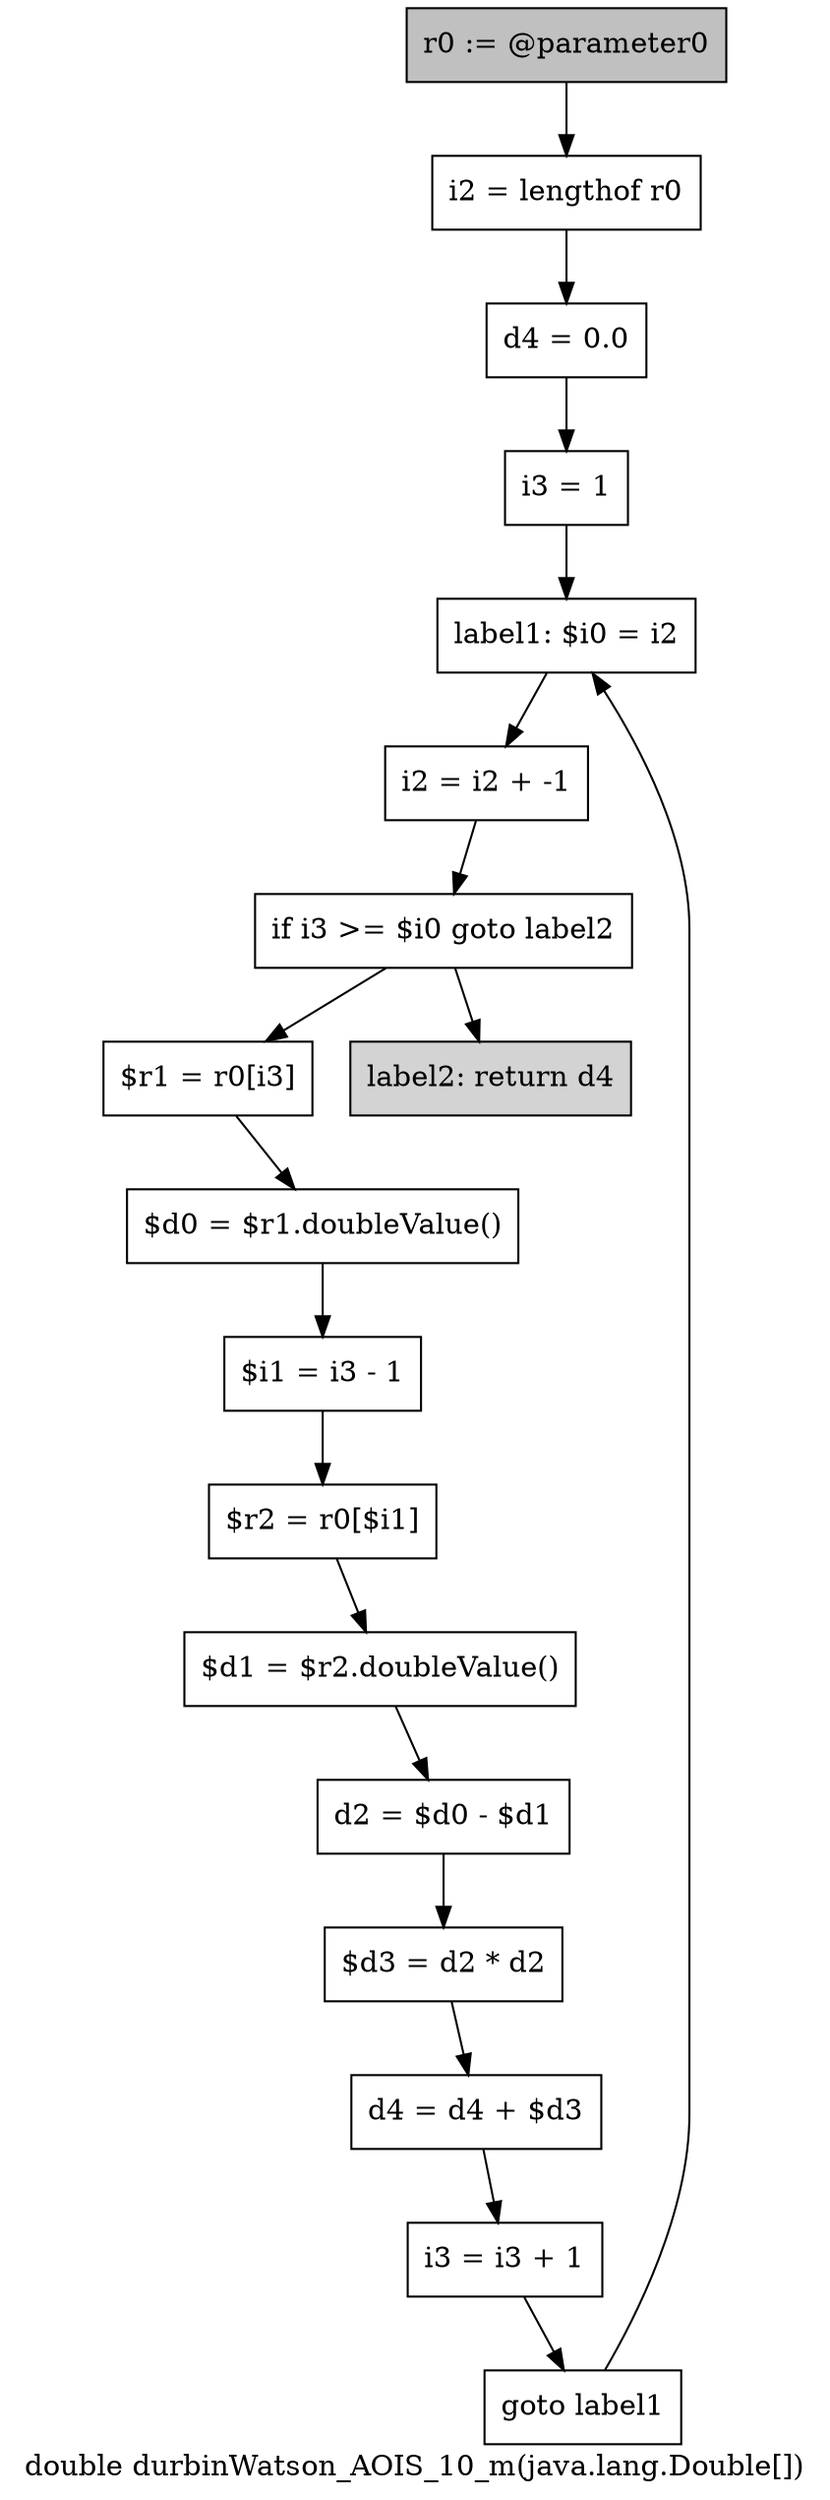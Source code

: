 digraph "double durbinWatson_AOIS_10_m(java.lang.Double[])" {
    label="double durbinWatson_AOIS_10_m(java.lang.Double[])";
    node [shape=box];
    "0" [style=filled,fillcolor=gray,label="r0 := @parameter0",];
    "1" [label="i2 = lengthof r0",];
    "0"->"1";
    "2" [label="d4 = 0.0",];
    "1"->"2";
    "3" [label="i3 = 1",];
    "2"->"3";
    "4" [label="label1: $i0 = i2",];
    "3"->"4";
    "5" [label="i2 = i2 + -1",];
    "4"->"5";
    "6" [label="if i3 >= $i0 goto label2",];
    "5"->"6";
    "7" [label="$r1 = r0[i3]",];
    "6"->"7";
    "17" [style=filled,fillcolor=lightgray,label="label2: return d4",];
    "6"->"17";
    "8" [label="$d0 = $r1.doubleValue()",];
    "7"->"8";
    "9" [label="$i1 = i3 - 1",];
    "8"->"9";
    "10" [label="$r2 = r0[$i1]",];
    "9"->"10";
    "11" [label="$d1 = $r2.doubleValue()",];
    "10"->"11";
    "12" [label="d2 = $d0 - $d1",];
    "11"->"12";
    "13" [label="$d3 = d2 * d2",];
    "12"->"13";
    "14" [label="d4 = d4 + $d3",];
    "13"->"14";
    "15" [label="i3 = i3 + 1",];
    "14"->"15";
    "16" [label="goto label1",];
    "15"->"16";
    "16"->"4";
}
